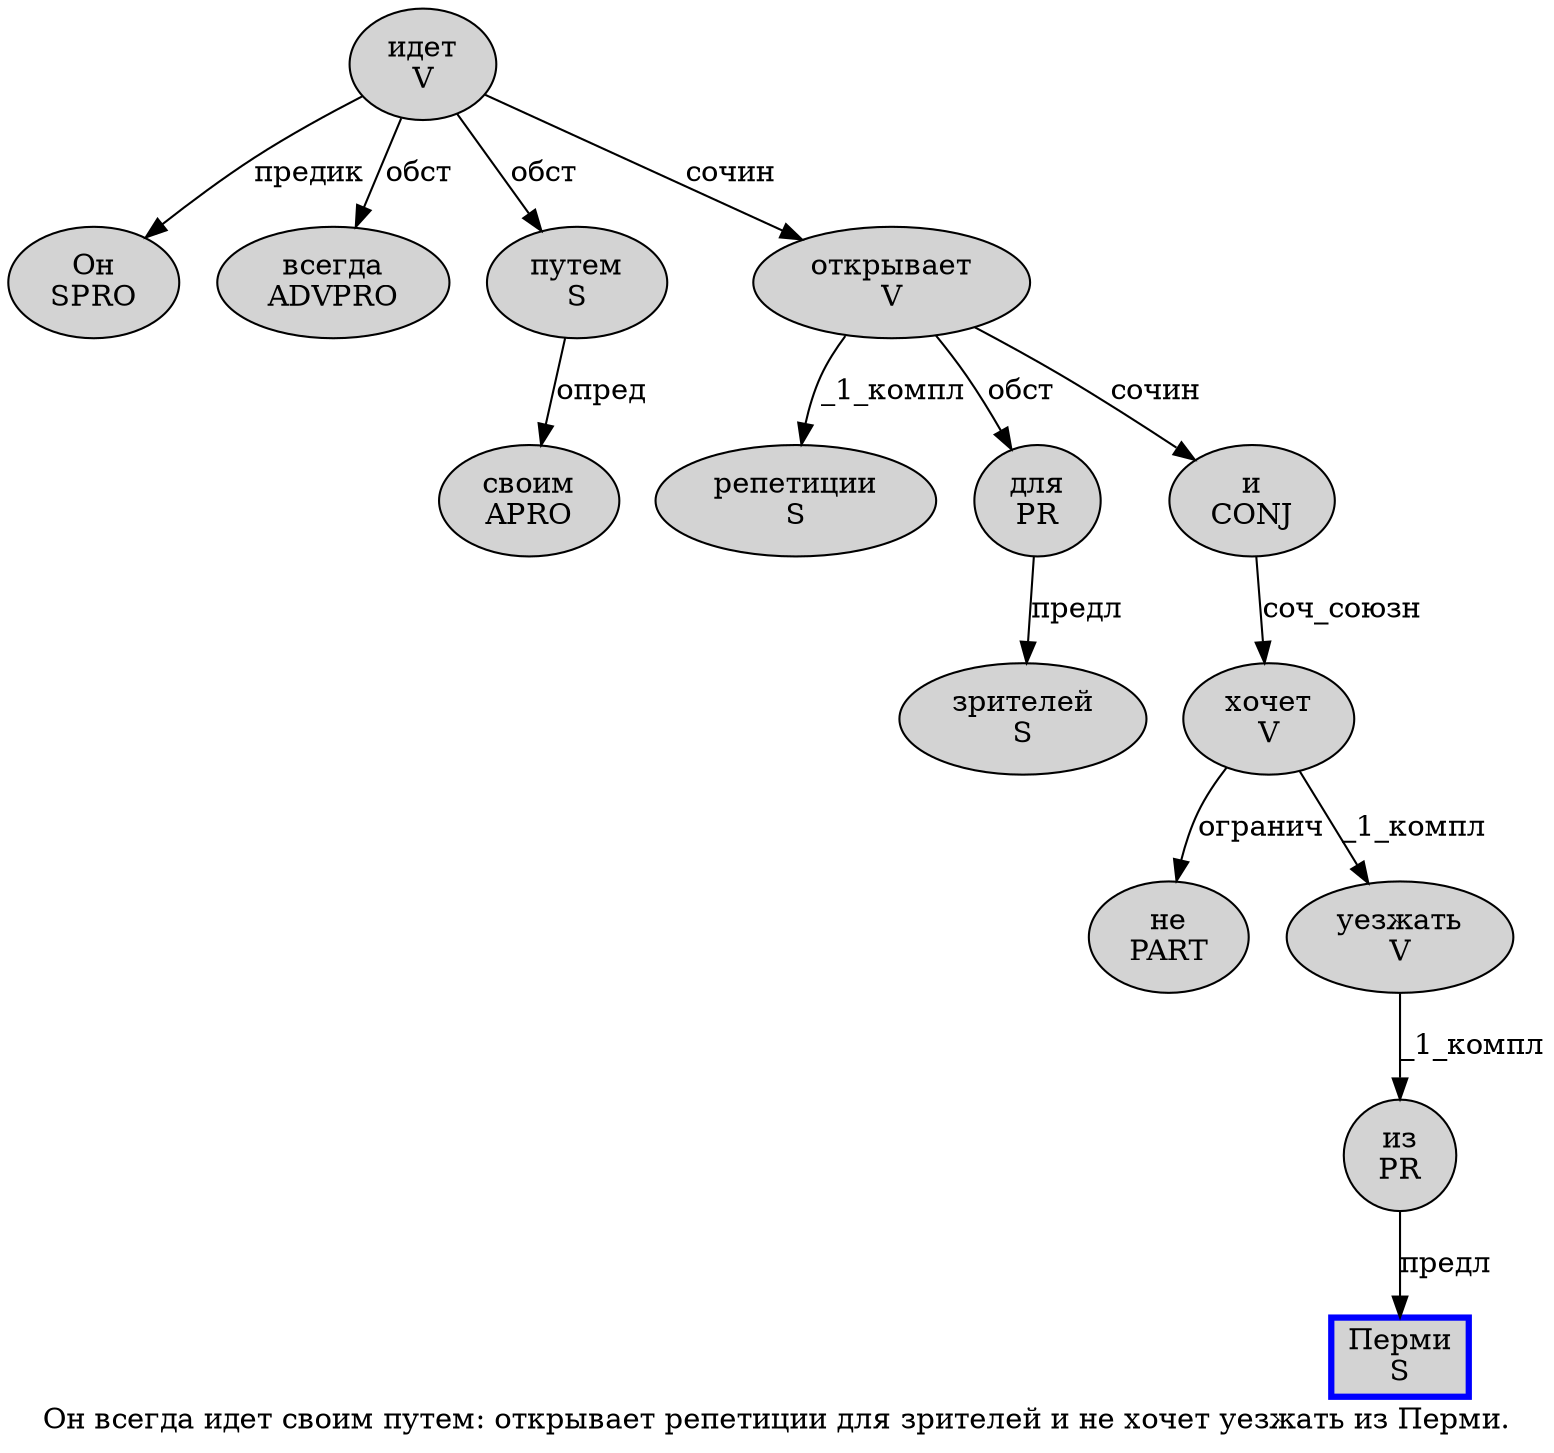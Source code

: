 digraph SENTENCE_198 {
	graph [label="Он всегда идет своим путем: открывает репетиции для зрителей и не хочет уезжать из Перми."]
	node [style=filled]
		0 [label="Он
SPRO" color="" fillcolor=lightgray penwidth=1 shape=ellipse]
		1 [label="всегда
ADVPRO" color="" fillcolor=lightgray penwidth=1 shape=ellipse]
		2 [label="идет
V" color="" fillcolor=lightgray penwidth=1 shape=ellipse]
		3 [label="своим
APRO" color="" fillcolor=lightgray penwidth=1 shape=ellipse]
		4 [label="путем
S" color="" fillcolor=lightgray penwidth=1 shape=ellipse]
		6 [label="открывает
V" color="" fillcolor=lightgray penwidth=1 shape=ellipse]
		7 [label="репетиции
S" color="" fillcolor=lightgray penwidth=1 shape=ellipse]
		8 [label="для
PR" color="" fillcolor=lightgray penwidth=1 shape=ellipse]
		9 [label="зрителей
S" color="" fillcolor=lightgray penwidth=1 shape=ellipse]
		10 [label="и
CONJ" color="" fillcolor=lightgray penwidth=1 shape=ellipse]
		11 [label="не
PART" color="" fillcolor=lightgray penwidth=1 shape=ellipse]
		12 [label="хочет
V" color="" fillcolor=lightgray penwidth=1 shape=ellipse]
		13 [label="уезжать
V" color="" fillcolor=lightgray penwidth=1 shape=ellipse]
		14 [label="из
PR" color="" fillcolor=lightgray penwidth=1 shape=ellipse]
		15 [label="Перми
S" color=blue fillcolor=lightgray penwidth=3 shape=box]
			10 -> 12 [label="соч_союзн"]
			2 -> 0 [label="предик"]
			2 -> 1 [label="обст"]
			2 -> 4 [label="обст"]
			2 -> 6 [label="сочин"]
			6 -> 7 [label="_1_компл"]
			6 -> 8 [label="обст"]
			6 -> 10 [label="сочин"]
			13 -> 14 [label="_1_компл"]
			4 -> 3 [label="опред"]
			8 -> 9 [label="предл"]
			12 -> 11 [label="огранич"]
			12 -> 13 [label="_1_компл"]
			14 -> 15 [label="предл"]
}
